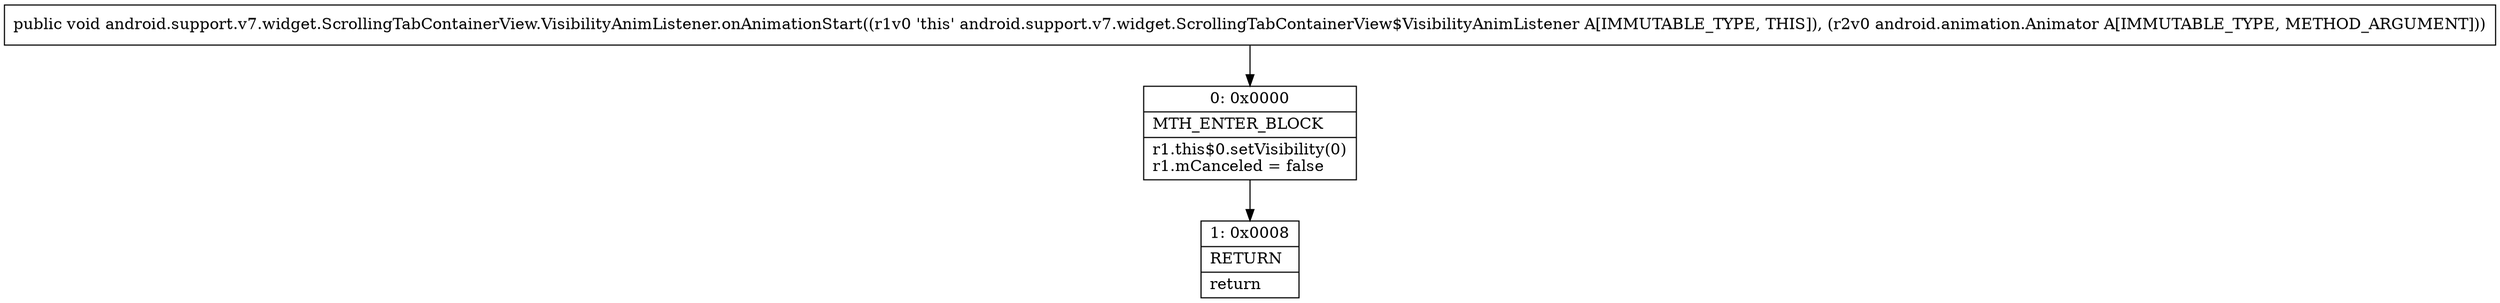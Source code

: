 digraph "CFG forandroid.support.v7.widget.ScrollingTabContainerView.VisibilityAnimListener.onAnimationStart(Landroid\/animation\/Animator;)V" {
Node_0 [shape=record,label="{0\:\ 0x0000|MTH_ENTER_BLOCK\l|r1.this$0.setVisibility(0)\lr1.mCanceled = false\l}"];
Node_1 [shape=record,label="{1\:\ 0x0008|RETURN\l|return\l}"];
MethodNode[shape=record,label="{public void android.support.v7.widget.ScrollingTabContainerView.VisibilityAnimListener.onAnimationStart((r1v0 'this' android.support.v7.widget.ScrollingTabContainerView$VisibilityAnimListener A[IMMUTABLE_TYPE, THIS]), (r2v0 android.animation.Animator A[IMMUTABLE_TYPE, METHOD_ARGUMENT])) }"];
MethodNode -> Node_0;
Node_0 -> Node_1;
}

